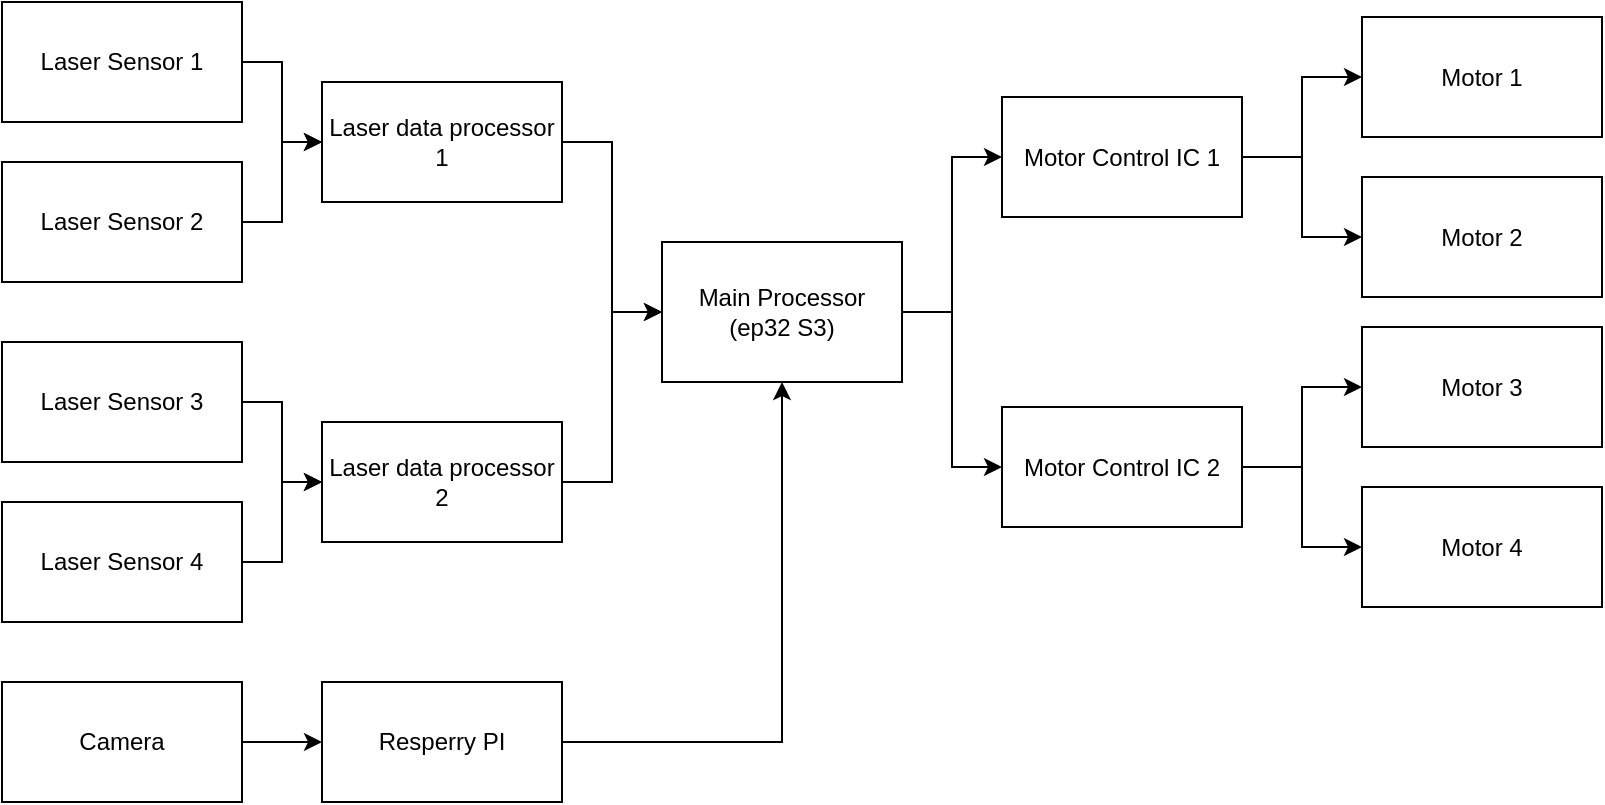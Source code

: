 <mxfile version="20.8.16" type="device"><diagram id="duUO_iE9e8UJ5Ghb0zG5" name="第 1 页"><mxGraphModel dx="1206" dy="809" grid="1" gridSize="10" guides="1" tooltips="1" connect="1" arrows="1" fold="1" page="1" pageScale="1" pageWidth="827" pageHeight="1169" math="0" shadow="0"><root><mxCell id="0"/><mxCell id="1" parent="0"/><mxCell id="ij7w1rmR3nRHAobXyK1F-1" style="edgeStyle=orthogonalEdgeStyle;rounded=0;orthogonalLoop=1;jettySize=auto;html=1;entryX=0;entryY=0.5;entryDx=0;entryDy=0;" parent="1" source="ij7w1rmR3nRHAobXyK1F-3" target="ij7w1rmR3nRHAobXyK1F-22" edge="1"><mxGeometry relative="1" as="geometry"/></mxCell><mxCell id="ij7w1rmR3nRHAobXyK1F-2" style="edgeStyle=orthogonalEdgeStyle;rounded=0;orthogonalLoop=1;jettySize=auto;html=1;exitX=1;exitY=0.5;exitDx=0;exitDy=0;entryX=0;entryY=0.5;entryDx=0;entryDy=0;" parent="1" source="ij7w1rmR3nRHAobXyK1F-3" target="ij7w1rmR3nRHAobXyK1F-25" edge="1"><mxGeometry relative="1" as="geometry"/></mxCell><mxCell id="ij7w1rmR3nRHAobXyK1F-3" value="Main Processor &lt;br&gt;(ep32 S3)" style="rounded=0;whiteSpace=wrap;html=1;" parent="1" vertex="1"><mxGeometry x="340" y="200" width="120" height="70" as="geometry"/></mxCell><mxCell id="ij7w1rmR3nRHAobXyK1F-4" value="" style="edgeStyle=orthogonalEdgeStyle;rounded=0;orthogonalLoop=1;jettySize=auto;html=1;" parent="1" source="ij7w1rmR3nRHAobXyK1F-5" target="ij7w1rmR3nRHAobXyK1F-9" edge="1"><mxGeometry relative="1" as="geometry"/></mxCell><mxCell id="ij7w1rmR3nRHAobXyK1F-5" value="Laser Sensor 1" style="rounded=0;whiteSpace=wrap;html=1;" parent="1" vertex="1"><mxGeometry x="10" y="80" width="120" height="60" as="geometry"/></mxCell><mxCell id="ij7w1rmR3nRHAobXyK1F-6" value="" style="edgeStyle=orthogonalEdgeStyle;rounded=0;orthogonalLoop=1;jettySize=auto;html=1;" parent="1" source="ij7w1rmR3nRHAobXyK1F-7" target="ij7w1rmR3nRHAobXyK1F-9" edge="1"><mxGeometry relative="1" as="geometry"/></mxCell><mxCell id="ij7w1rmR3nRHAobXyK1F-7" value="Laser Sensor 2" style="rounded=0;whiteSpace=wrap;html=1;" parent="1" vertex="1"><mxGeometry x="10" y="160" width="120" height="60" as="geometry"/></mxCell><mxCell id="ij7w1rmR3nRHAobXyK1F-8" style="edgeStyle=orthogonalEdgeStyle;rounded=0;orthogonalLoop=1;jettySize=auto;html=1;entryX=0;entryY=0.5;entryDx=0;entryDy=0;" parent="1" source="ij7w1rmR3nRHAobXyK1F-9" target="ij7w1rmR3nRHAobXyK1F-3" edge="1"><mxGeometry relative="1" as="geometry"/></mxCell><mxCell id="ij7w1rmR3nRHAobXyK1F-9" value="Laser data processor 1" style="rounded=0;whiteSpace=wrap;html=1;" parent="1" vertex="1"><mxGeometry x="170" y="120" width="120" height="60" as="geometry"/></mxCell><mxCell id="ij7w1rmR3nRHAobXyK1F-10" value="" style="edgeStyle=orthogonalEdgeStyle;rounded=0;orthogonalLoop=1;jettySize=auto;html=1;" parent="1" source="ij7w1rmR3nRHAobXyK1F-11" target="ij7w1rmR3nRHAobXyK1F-15" edge="1"><mxGeometry relative="1" as="geometry"/></mxCell><mxCell id="ij7w1rmR3nRHAobXyK1F-11" value="Laser Sensor 3" style="rounded=0;whiteSpace=wrap;html=1;" parent="1" vertex="1"><mxGeometry x="10" y="250" width="120" height="60" as="geometry"/></mxCell><mxCell id="ij7w1rmR3nRHAobXyK1F-12" value="" style="edgeStyle=orthogonalEdgeStyle;rounded=0;orthogonalLoop=1;jettySize=auto;html=1;" parent="1" source="ij7w1rmR3nRHAobXyK1F-13" target="ij7w1rmR3nRHAobXyK1F-15" edge="1"><mxGeometry relative="1" as="geometry"/></mxCell><mxCell id="ij7w1rmR3nRHAobXyK1F-13" value="Laser Sensor 4" style="rounded=0;whiteSpace=wrap;html=1;" parent="1" vertex="1"><mxGeometry x="10" y="330" width="120" height="60" as="geometry"/></mxCell><mxCell id="ij7w1rmR3nRHAobXyK1F-14" style="edgeStyle=orthogonalEdgeStyle;rounded=0;orthogonalLoop=1;jettySize=auto;html=1;entryX=0;entryY=0.5;entryDx=0;entryDy=0;" parent="1" source="ij7w1rmR3nRHAobXyK1F-15" target="ij7w1rmR3nRHAobXyK1F-3" edge="1"><mxGeometry relative="1" as="geometry"/></mxCell><mxCell id="ij7w1rmR3nRHAobXyK1F-15" value="Laser data processor 2" style="rounded=0;whiteSpace=wrap;html=1;" parent="1" vertex="1"><mxGeometry x="170" y="290" width="120" height="60" as="geometry"/></mxCell><mxCell id="ij7w1rmR3nRHAobXyK1F-16" value="" style="edgeStyle=orthogonalEdgeStyle;rounded=0;orthogonalLoop=1;jettySize=auto;html=1;" parent="1" source="ij7w1rmR3nRHAobXyK1F-17" target="ij7w1rmR3nRHAobXyK1F-3" edge="1"><mxGeometry relative="1" as="geometry"/></mxCell><mxCell id="ij7w1rmR3nRHAobXyK1F-17" value="Resperry PI" style="rounded=0;whiteSpace=wrap;html=1;" parent="1" vertex="1"><mxGeometry x="170" y="420" width="120" height="60" as="geometry"/></mxCell><mxCell id="ij7w1rmR3nRHAobXyK1F-18" value="" style="edgeStyle=orthogonalEdgeStyle;rounded=0;orthogonalLoop=1;jettySize=auto;html=1;" parent="1" source="ij7w1rmR3nRHAobXyK1F-19" target="ij7w1rmR3nRHAobXyK1F-17" edge="1"><mxGeometry relative="1" as="geometry"/></mxCell><mxCell id="ij7w1rmR3nRHAobXyK1F-19" value="Camera" style="rounded=0;whiteSpace=wrap;html=1;" parent="1" vertex="1"><mxGeometry x="10" y="420" width="120" height="60" as="geometry"/></mxCell><mxCell id="ij7w1rmR3nRHAobXyK1F-20" style="edgeStyle=orthogonalEdgeStyle;rounded=0;orthogonalLoop=1;jettySize=auto;html=1;entryX=0;entryY=0.5;entryDx=0;entryDy=0;" parent="1" source="ij7w1rmR3nRHAobXyK1F-22" target="ij7w1rmR3nRHAobXyK1F-26" edge="1"><mxGeometry relative="1" as="geometry"/></mxCell><mxCell id="ij7w1rmR3nRHAobXyK1F-21" style="edgeStyle=orthogonalEdgeStyle;rounded=0;orthogonalLoop=1;jettySize=auto;html=1;exitX=1;exitY=0.5;exitDx=0;exitDy=0;entryX=0;entryY=0.5;entryDx=0;entryDy=0;" parent="1" source="ij7w1rmR3nRHAobXyK1F-22" target="ij7w1rmR3nRHAobXyK1F-27" edge="1"><mxGeometry relative="1" as="geometry"/></mxCell><mxCell id="ij7w1rmR3nRHAobXyK1F-22" value="Motor Control IC 1" style="rounded=0;whiteSpace=wrap;html=1;" parent="1" vertex="1"><mxGeometry x="510" y="127.5" width="120" height="60" as="geometry"/></mxCell><mxCell id="ij7w1rmR3nRHAobXyK1F-23" style="edgeStyle=orthogonalEdgeStyle;rounded=0;orthogonalLoop=1;jettySize=auto;html=1;entryX=0;entryY=0.5;entryDx=0;entryDy=0;" parent="1" source="ij7w1rmR3nRHAobXyK1F-25" target="ij7w1rmR3nRHAobXyK1F-29" edge="1"><mxGeometry relative="1" as="geometry"/></mxCell><mxCell id="ij7w1rmR3nRHAobXyK1F-24" style="edgeStyle=orthogonalEdgeStyle;rounded=0;orthogonalLoop=1;jettySize=auto;html=1;entryX=0;entryY=0.5;entryDx=0;entryDy=0;" parent="1" source="ij7w1rmR3nRHAobXyK1F-25" target="ij7w1rmR3nRHAobXyK1F-28" edge="1"><mxGeometry relative="1" as="geometry"/></mxCell><mxCell id="ij7w1rmR3nRHAobXyK1F-25" value="Motor Control IC 2" style="rounded=0;whiteSpace=wrap;html=1;" parent="1" vertex="1"><mxGeometry x="510" y="282.5" width="120" height="60" as="geometry"/></mxCell><mxCell id="ij7w1rmR3nRHAobXyK1F-26" value="Motor 1" style="rounded=0;whiteSpace=wrap;html=1;" parent="1" vertex="1"><mxGeometry x="690" y="87.5" width="120" height="60" as="geometry"/></mxCell><mxCell id="ij7w1rmR3nRHAobXyK1F-27" value="Motor 2" style="rounded=0;whiteSpace=wrap;html=1;" parent="1" vertex="1"><mxGeometry x="690" y="167.5" width="120" height="60" as="geometry"/></mxCell><mxCell id="ij7w1rmR3nRHAobXyK1F-28" value="Motor 3" style="rounded=0;whiteSpace=wrap;html=1;" parent="1" vertex="1"><mxGeometry x="690" y="242.5" width="120" height="60" as="geometry"/></mxCell><mxCell id="ij7w1rmR3nRHAobXyK1F-29" value="Motor 4" style="rounded=0;whiteSpace=wrap;html=1;" parent="1" vertex="1"><mxGeometry x="690" y="322.5" width="120" height="60" as="geometry"/></mxCell></root></mxGraphModel></diagram></mxfile>